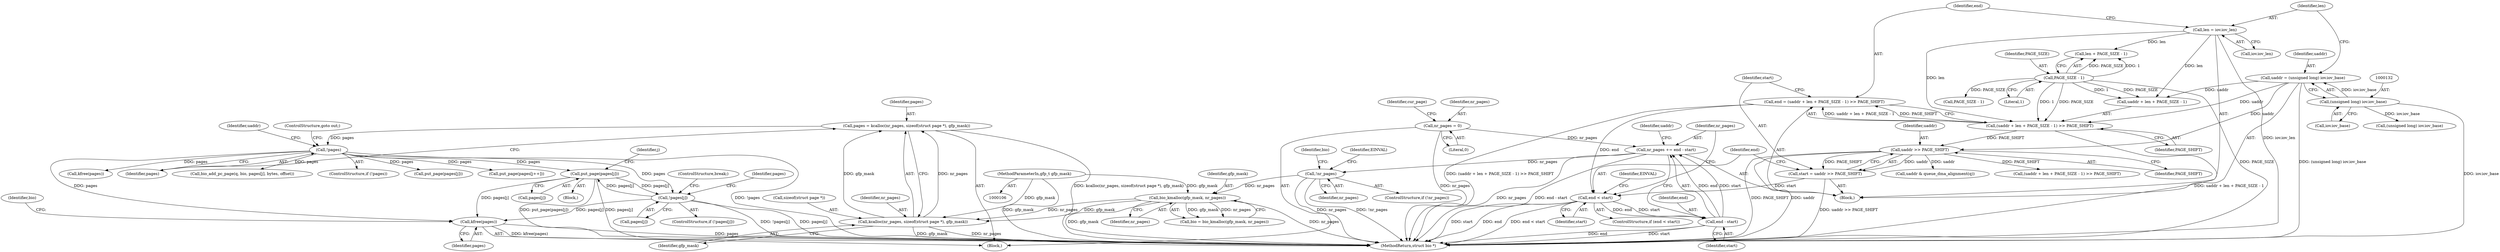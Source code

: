 digraph "0_linux_2b04e8f6bbb196cab4b232af0f8d48ff2c7a8058@API" {
"1000402" [label="(Call,kfree(pages))"];
"1000213" [label="(Call,!pages)"];
"1000205" [label="(Call,pages = kcalloc(nr_pages, sizeof(struct page *), gfp_mask))"];
"1000207" [label="(Call,kcalloc(nr_pages, sizeof(struct page *), gfp_mask))"];
"1000191" [label="(Call,bio_kmalloc(gfp_mask, nr_pages))"];
"1000109" [label="(MethodParameterIn,gfp_t gfp_mask)"];
"1000183" [label="(Call,!nr_pages)"];
"1000168" [label="(Call,nr_pages += end - start)"];
"1000170" [label="(Call,end - start)"];
"1000161" [label="(Call,end < start)"];
"1000143" [label="(Call,end = (uaddr + len + PAGE_SIZE - 1) >> PAGE_SHIFT)"];
"1000145" [label="(Call,(uaddr + len + PAGE_SIZE - 1) >> PAGE_SHIFT)"];
"1000129" [label="(Call,uaddr = (unsigned long) iov.iov_base)"];
"1000131" [label="(Call,(unsigned long) iov.iov_base)"];
"1000137" [label="(Call,len = iov.iov_len)"];
"1000150" [label="(Call,PAGE_SIZE - 1)"];
"1000155" [label="(Call,start = uaddr >> PAGE_SHIFT)"];
"1000157" [label="(Call,uaddr >> PAGE_SHIFT)"];
"1000113" [label="(Call,nr_pages = 0)"];
"1000299" [label="(Call,put_page(pages[j]))"];
"1000294" [label="(Call,!pages[j])"];
"1000150" [label="(Call,PAGE_SIZE - 1)"];
"1000405" [label="(Identifier,bio)"];
"1000213" [label="(Call,!pages)"];
"1000162" [label="(Identifier,end)"];
"1000113" [label="(Call,nr_pages = 0)"];
"1000205" [label="(Call,pages = kcalloc(nr_pages, sizeof(struct page *), gfp_mask))"];
"1000386" [label="(Call,kfree(pages))"];
"1000145" [label="(Call,(uaddr + len + PAGE_SIZE - 1) >> PAGE_SHIFT)"];
"1000153" [label="(Identifier,PAGE_SHIFT)"];
"1000171" [label="(Identifier,end)"];
"1000159" [label="(Identifier,PAGE_SHIFT)"];
"1000143" [label="(Call,end = (uaddr + len + PAGE_SIZE - 1) >> PAGE_SHIFT)"];
"1000163" [label="(Identifier,start)"];
"1000133" [label="(Call,iov.iov_base)"];
"1000191" [label="(Call,bio_kmalloc(gfp_mask, nr_pages))"];
"1000161" [label="(Call,end < start)"];
"1000167" [label="(Identifier,EINVAL)"];
"1000214" [label="(Identifier,pages)"];
"1000170" [label="(Call,end - start)"];
"1000158" [label="(Identifier,uaddr)"];
"1000402" [label="(Call,kfree(pages))"];
"1000169" [label="(Identifier,nr_pages)"];
"1000189" [label="(Call,bio = bio_kmalloc(gfp_mask, nr_pages))"];
"1000129" [label="(Call,uaddr = (unsigned long) iov.iov_base)"];
"1000138" [label="(Identifier,len)"];
"1000120" [label="(Identifier,cur_page)"];
"1000291" [label="(Identifier,j)"];
"1000298" [label="(ControlStructure,break;)"];
"1000174" [label="(Call,uaddr & queue_dma_alignment(q))"];
"1000155" [label="(Call,start = uaddr >> PAGE_SHIFT)"];
"1000127" [label="(Block,)"];
"1000239" [label="(Call,PAGE_SIZE - 1)"];
"1000148" [label="(Call,len + PAGE_SIZE - 1)"];
"1000110" [label="(Block,)"];
"1000215" [label="(ControlStructure,goto out;)"];
"1000192" [label="(Identifier,gfp_mask)"];
"1000151" [label="(Identifier,PAGE_SIZE)"];
"1000219" [label="(Identifier,uaddr)"];
"1000168" [label="(Call,nr_pages += end - start)"];
"1000131" [label="(Call,(unsigned long) iov.iov_base)"];
"1000146" [label="(Call,uaddr + len + PAGE_SIZE - 1)"];
"1000139" [label="(Call,iov.iov_len)"];
"1000157" [label="(Call,uaddr >> PAGE_SHIFT)"];
"1000188" [label="(Identifier,EINVAL)"];
"1000207" [label="(Call,kcalloc(nr_pages, sizeof(struct page *), gfp_mask))"];
"1000190" [label="(Identifier,bio)"];
"1000175" [label="(Identifier,uaddr)"];
"1000220" [label="(Call,(unsigned long) iov.iov_base)"];
"1000409" [label="(MethodReturn,struct bio *)"];
"1000209" [label="(Call,sizeof(struct page *))"];
"1000234" [label="(Call,(uaddr + len + PAGE_SIZE - 1) >> PAGE_SHIFT)"];
"1000160" [label="(ControlStructure,if (end < start))"];
"1000295" [label="(Call,pages[j])"];
"1000300" [label="(Call,pages[j])"];
"1000301" [label="(Identifier,pages)"];
"1000193" [label="(Identifier,nr_pages)"];
"1000348" [label="(Call,bio_add_pc_page(q, bio, pages[j], bytes, offset))"];
"1000212" [label="(ControlStructure,if (!pages))"];
"1000364" [label="(Call,put_page(pages[j]))"];
"1000182" [label="(ControlStructure,if (!nr_pages))"];
"1000172" [label="(Identifier,start)"];
"1000137" [label="(Call,len = iov.iov_len)"];
"1000294" [label="(Call,!pages[j])"];
"1000208" [label="(Identifier,nr_pages)"];
"1000152" [label="(Literal,1)"];
"1000184" [label="(Identifier,nr_pages)"];
"1000114" [label="(Identifier,nr_pages)"];
"1000115" [label="(Literal,0)"];
"1000292" [label="(Block,)"];
"1000156" [label="(Identifier,start)"];
"1000299" [label="(Call,put_page(pages[j]))"];
"1000293" [label="(ControlStructure,if (!pages[j]))"];
"1000403" [label="(Identifier,pages)"];
"1000144" [label="(Identifier,end)"];
"1000130" [label="(Identifier,uaddr)"];
"1000206" [label="(Identifier,pages)"];
"1000109" [label="(MethodParameterIn,gfp_t gfp_mask)"];
"1000183" [label="(Call,!nr_pages)"];
"1000381" [label="(Call,put_page(pages[j++]))"];
"1000211" [label="(Identifier,gfp_mask)"];
"1000402" -> "1000110"  [label="AST: "];
"1000402" -> "1000403"  [label="CFG: "];
"1000403" -> "1000402"  [label="AST: "];
"1000405" -> "1000402"  [label="CFG: "];
"1000402" -> "1000409"  [label="DDG: kfree(pages)"];
"1000402" -> "1000409"  [label="DDG: pages"];
"1000213" -> "1000402"  [label="DDG: pages"];
"1000299" -> "1000402"  [label="DDG: pages[j]"];
"1000294" -> "1000402"  [label="DDG: pages[j]"];
"1000213" -> "1000212"  [label="AST: "];
"1000213" -> "1000214"  [label="CFG: "];
"1000214" -> "1000213"  [label="AST: "];
"1000215" -> "1000213"  [label="CFG: "];
"1000219" -> "1000213"  [label="CFG: "];
"1000213" -> "1000409"  [label="DDG: !pages"];
"1000205" -> "1000213"  [label="DDG: pages"];
"1000213" -> "1000294"  [label="DDG: pages"];
"1000213" -> "1000299"  [label="DDG: pages"];
"1000213" -> "1000348"  [label="DDG: pages"];
"1000213" -> "1000364"  [label="DDG: pages"];
"1000213" -> "1000381"  [label="DDG: pages"];
"1000213" -> "1000386"  [label="DDG: pages"];
"1000205" -> "1000110"  [label="AST: "];
"1000205" -> "1000207"  [label="CFG: "];
"1000206" -> "1000205"  [label="AST: "];
"1000207" -> "1000205"  [label="AST: "];
"1000214" -> "1000205"  [label="CFG: "];
"1000205" -> "1000409"  [label="DDG: kcalloc(nr_pages, sizeof(struct page *), gfp_mask)"];
"1000207" -> "1000205"  [label="DDG: nr_pages"];
"1000207" -> "1000205"  [label="DDG: gfp_mask"];
"1000207" -> "1000211"  [label="CFG: "];
"1000208" -> "1000207"  [label="AST: "];
"1000209" -> "1000207"  [label="AST: "];
"1000211" -> "1000207"  [label="AST: "];
"1000207" -> "1000409"  [label="DDG: nr_pages"];
"1000207" -> "1000409"  [label="DDG: gfp_mask"];
"1000191" -> "1000207"  [label="DDG: nr_pages"];
"1000191" -> "1000207"  [label="DDG: gfp_mask"];
"1000109" -> "1000207"  [label="DDG: gfp_mask"];
"1000191" -> "1000189"  [label="AST: "];
"1000191" -> "1000193"  [label="CFG: "];
"1000192" -> "1000191"  [label="AST: "];
"1000193" -> "1000191"  [label="AST: "];
"1000189" -> "1000191"  [label="CFG: "];
"1000191" -> "1000409"  [label="DDG: nr_pages"];
"1000191" -> "1000409"  [label="DDG: gfp_mask"];
"1000191" -> "1000189"  [label="DDG: gfp_mask"];
"1000191" -> "1000189"  [label="DDG: nr_pages"];
"1000109" -> "1000191"  [label="DDG: gfp_mask"];
"1000183" -> "1000191"  [label="DDG: nr_pages"];
"1000109" -> "1000106"  [label="AST: "];
"1000109" -> "1000409"  [label="DDG: gfp_mask"];
"1000183" -> "1000182"  [label="AST: "];
"1000183" -> "1000184"  [label="CFG: "];
"1000184" -> "1000183"  [label="AST: "];
"1000188" -> "1000183"  [label="CFG: "];
"1000190" -> "1000183"  [label="CFG: "];
"1000183" -> "1000409"  [label="DDG: nr_pages"];
"1000183" -> "1000409"  [label="DDG: !nr_pages"];
"1000168" -> "1000183"  [label="DDG: nr_pages"];
"1000168" -> "1000127"  [label="AST: "];
"1000168" -> "1000170"  [label="CFG: "];
"1000169" -> "1000168"  [label="AST: "];
"1000170" -> "1000168"  [label="AST: "];
"1000175" -> "1000168"  [label="CFG: "];
"1000168" -> "1000409"  [label="DDG: nr_pages"];
"1000168" -> "1000409"  [label="DDG: end - start"];
"1000170" -> "1000168"  [label="DDG: end"];
"1000170" -> "1000168"  [label="DDG: start"];
"1000113" -> "1000168"  [label="DDG: nr_pages"];
"1000170" -> "1000172"  [label="CFG: "];
"1000171" -> "1000170"  [label="AST: "];
"1000172" -> "1000170"  [label="AST: "];
"1000170" -> "1000409"  [label="DDG: start"];
"1000170" -> "1000409"  [label="DDG: end"];
"1000161" -> "1000170"  [label="DDG: end"];
"1000161" -> "1000170"  [label="DDG: start"];
"1000161" -> "1000160"  [label="AST: "];
"1000161" -> "1000163"  [label="CFG: "];
"1000162" -> "1000161"  [label="AST: "];
"1000163" -> "1000161"  [label="AST: "];
"1000167" -> "1000161"  [label="CFG: "];
"1000169" -> "1000161"  [label="CFG: "];
"1000161" -> "1000409"  [label="DDG: start"];
"1000161" -> "1000409"  [label="DDG: end"];
"1000161" -> "1000409"  [label="DDG: end < start"];
"1000143" -> "1000161"  [label="DDG: end"];
"1000155" -> "1000161"  [label="DDG: start"];
"1000143" -> "1000127"  [label="AST: "];
"1000143" -> "1000145"  [label="CFG: "];
"1000144" -> "1000143"  [label="AST: "];
"1000145" -> "1000143"  [label="AST: "];
"1000156" -> "1000143"  [label="CFG: "];
"1000143" -> "1000409"  [label="DDG: (uaddr + len + PAGE_SIZE - 1) >> PAGE_SHIFT"];
"1000145" -> "1000143"  [label="DDG: uaddr + len + PAGE_SIZE - 1"];
"1000145" -> "1000143"  [label="DDG: PAGE_SHIFT"];
"1000145" -> "1000153"  [label="CFG: "];
"1000146" -> "1000145"  [label="AST: "];
"1000153" -> "1000145"  [label="AST: "];
"1000145" -> "1000409"  [label="DDG: uaddr + len + PAGE_SIZE - 1"];
"1000129" -> "1000145"  [label="DDG: uaddr"];
"1000137" -> "1000145"  [label="DDG: len"];
"1000150" -> "1000145"  [label="DDG: PAGE_SIZE"];
"1000150" -> "1000145"  [label="DDG: 1"];
"1000145" -> "1000157"  [label="DDG: PAGE_SHIFT"];
"1000129" -> "1000127"  [label="AST: "];
"1000129" -> "1000131"  [label="CFG: "];
"1000130" -> "1000129"  [label="AST: "];
"1000131" -> "1000129"  [label="AST: "];
"1000138" -> "1000129"  [label="CFG: "];
"1000129" -> "1000409"  [label="DDG: (unsigned long) iov.iov_base"];
"1000131" -> "1000129"  [label="DDG: iov.iov_base"];
"1000129" -> "1000146"  [label="DDG: uaddr"];
"1000129" -> "1000157"  [label="DDG: uaddr"];
"1000131" -> "1000133"  [label="CFG: "];
"1000132" -> "1000131"  [label="AST: "];
"1000133" -> "1000131"  [label="AST: "];
"1000131" -> "1000409"  [label="DDG: iov.iov_base"];
"1000131" -> "1000220"  [label="DDG: iov.iov_base"];
"1000137" -> "1000127"  [label="AST: "];
"1000137" -> "1000139"  [label="CFG: "];
"1000138" -> "1000137"  [label="AST: "];
"1000139" -> "1000137"  [label="AST: "];
"1000144" -> "1000137"  [label="CFG: "];
"1000137" -> "1000409"  [label="DDG: iov.iov_len"];
"1000137" -> "1000146"  [label="DDG: len"];
"1000137" -> "1000148"  [label="DDG: len"];
"1000150" -> "1000148"  [label="AST: "];
"1000150" -> "1000152"  [label="CFG: "];
"1000151" -> "1000150"  [label="AST: "];
"1000152" -> "1000150"  [label="AST: "];
"1000148" -> "1000150"  [label="CFG: "];
"1000150" -> "1000409"  [label="DDG: PAGE_SIZE"];
"1000150" -> "1000146"  [label="DDG: PAGE_SIZE"];
"1000150" -> "1000146"  [label="DDG: 1"];
"1000150" -> "1000148"  [label="DDG: PAGE_SIZE"];
"1000150" -> "1000148"  [label="DDG: 1"];
"1000150" -> "1000239"  [label="DDG: PAGE_SIZE"];
"1000155" -> "1000127"  [label="AST: "];
"1000155" -> "1000157"  [label="CFG: "];
"1000156" -> "1000155"  [label="AST: "];
"1000157" -> "1000155"  [label="AST: "];
"1000162" -> "1000155"  [label="CFG: "];
"1000155" -> "1000409"  [label="DDG: uaddr >> PAGE_SHIFT"];
"1000157" -> "1000155"  [label="DDG: uaddr"];
"1000157" -> "1000155"  [label="DDG: PAGE_SHIFT"];
"1000157" -> "1000159"  [label="CFG: "];
"1000158" -> "1000157"  [label="AST: "];
"1000159" -> "1000157"  [label="AST: "];
"1000157" -> "1000409"  [label="DDG: PAGE_SHIFT"];
"1000157" -> "1000409"  [label="DDG: uaddr"];
"1000157" -> "1000174"  [label="DDG: uaddr"];
"1000157" -> "1000234"  [label="DDG: PAGE_SHIFT"];
"1000113" -> "1000110"  [label="AST: "];
"1000113" -> "1000115"  [label="CFG: "];
"1000114" -> "1000113"  [label="AST: "];
"1000115" -> "1000113"  [label="AST: "];
"1000120" -> "1000113"  [label="CFG: "];
"1000113" -> "1000409"  [label="DDG: nr_pages"];
"1000299" -> "1000292"  [label="AST: "];
"1000299" -> "1000300"  [label="CFG: "];
"1000300" -> "1000299"  [label="AST: "];
"1000291" -> "1000299"  [label="CFG: "];
"1000299" -> "1000409"  [label="DDG: put_page(pages[j])"];
"1000299" -> "1000409"  [label="DDG: pages[j]"];
"1000299" -> "1000294"  [label="DDG: pages[j]"];
"1000294" -> "1000299"  [label="DDG: pages[j]"];
"1000294" -> "1000293"  [label="AST: "];
"1000294" -> "1000295"  [label="CFG: "];
"1000295" -> "1000294"  [label="AST: "];
"1000298" -> "1000294"  [label="CFG: "];
"1000301" -> "1000294"  [label="CFG: "];
"1000294" -> "1000409"  [label="DDG: !pages[j]"];
"1000294" -> "1000409"  [label="DDG: pages[j]"];
}
